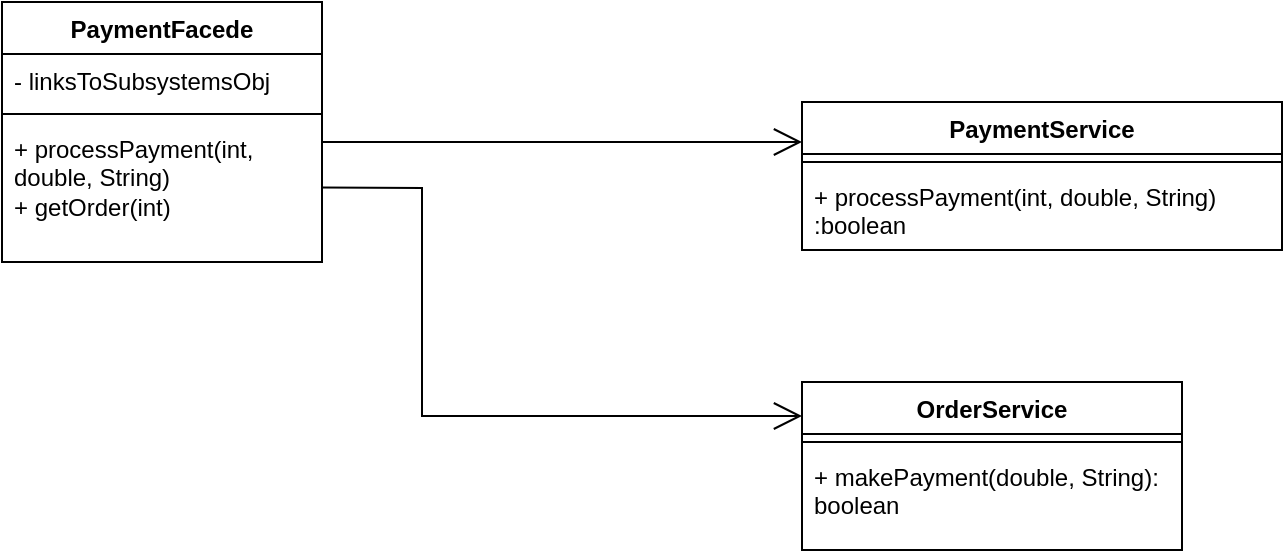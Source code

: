 <mxfile version="24.4.0" type="github">
  <diagram name="Page-1" id="T9YTV0UZFiSKC58tQL2C">
    <mxGraphModel dx="1195" dy="648" grid="1" gridSize="10" guides="1" tooltips="1" connect="1" arrows="1" fold="1" page="1" pageScale="1" pageWidth="827" pageHeight="1169" math="0" shadow="0">
      <root>
        <mxCell id="0" />
        <mxCell id="1" parent="0" />
        <mxCell id="-_bLyJcd1HXzMFZOoarc-1" value="PaymentFacede" style="swimlane;fontStyle=1;align=center;verticalAlign=top;childLayout=stackLayout;horizontal=1;startSize=26;horizontalStack=0;resizeParent=1;resizeParentMax=0;resizeLast=0;collapsible=1;marginBottom=0;whiteSpace=wrap;html=1;" parent="1" vertex="1">
          <mxGeometry x="180" y="70" width="160" height="130" as="geometry" />
        </mxCell>
        <mxCell id="-_bLyJcd1HXzMFZOoarc-2" value="- linksToSubsystemsObj" style="text;strokeColor=none;fillColor=none;align=left;verticalAlign=top;spacingLeft=4;spacingRight=4;overflow=hidden;rotatable=0;points=[[0,0.5],[1,0.5]];portConstraint=eastwest;whiteSpace=wrap;html=1;" parent="-_bLyJcd1HXzMFZOoarc-1" vertex="1">
          <mxGeometry y="26" width="160" height="26" as="geometry" />
        </mxCell>
        <mxCell id="-_bLyJcd1HXzMFZOoarc-3" value="" style="line;strokeWidth=1;fillColor=none;align=left;verticalAlign=middle;spacingTop=-1;spacingLeft=3;spacingRight=3;rotatable=0;labelPosition=right;points=[];portConstraint=eastwest;strokeColor=inherit;" parent="-_bLyJcd1HXzMFZOoarc-1" vertex="1">
          <mxGeometry y="52" width="160" height="8" as="geometry" />
        </mxCell>
        <mxCell id="-_bLyJcd1HXzMFZOoarc-4" value="+ processPayment(int, double, String)&lt;div&gt;+ getOrder(int)&lt;/div&gt;" style="text;strokeColor=none;fillColor=none;align=left;verticalAlign=top;spacingLeft=4;spacingRight=4;overflow=hidden;rotatable=0;points=[[0,0.5],[1,0.5]];portConstraint=eastwest;whiteSpace=wrap;html=1;" parent="-_bLyJcd1HXzMFZOoarc-1" vertex="1">
          <mxGeometry y="60" width="160" height="70" as="geometry" />
        </mxCell>
        <mxCell id="-_bLyJcd1HXzMFZOoarc-5" value="PaymentService" style="swimlane;fontStyle=1;align=center;verticalAlign=top;childLayout=stackLayout;horizontal=1;startSize=26;horizontalStack=0;resizeParent=1;resizeParentMax=0;resizeLast=0;collapsible=1;marginBottom=0;whiteSpace=wrap;html=1;" parent="1" vertex="1">
          <mxGeometry x="580" y="120" width="240" height="74" as="geometry" />
        </mxCell>
        <mxCell id="-_bLyJcd1HXzMFZOoarc-7" value="" style="line;strokeWidth=1;fillColor=none;align=left;verticalAlign=middle;spacingTop=-1;spacingLeft=3;spacingRight=3;rotatable=0;labelPosition=right;points=[];portConstraint=eastwest;strokeColor=inherit;" parent="-_bLyJcd1HXzMFZOoarc-5" vertex="1">
          <mxGeometry y="26" width="240" height="8" as="geometry" />
        </mxCell>
        <mxCell id="-_bLyJcd1HXzMFZOoarc-8" value="+ processPayment(int, double, String) :boolean" style="text;strokeColor=none;fillColor=none;align=left;verticalAlign=top;spacingLeft=4;spacingRight=4;overflow=hidden;rotatable=0;points=[[0,0.5],[1,0.5]];portConstraint=eastwest;whiteSpace=wrap;html=1;" parent="-_bLyJcd1HXzMFZOoarc-5" vertex="1">
          <mxGeometry y="34" width="240" height="40" as="geometry" />
        </mxCell>
        <mxCell id="-_bLyJcd1HXzMFZOoarc-9" value="OrderService" style="swimlane;fontStyle=1;align=center;verticalAlign=top;childLayout=stackLayout;horizontal=1;startSize=26;horizontalStack=0;resizeParent=1;resizeParentMax=0;resizeLast=0;collapsible=1;marginBottom=0;whiteSpace=wrap;html=1;" parent="1" vertex="1">
          <mxGeometry x="580" y="260" width="190" height="84" as="geometry" />
        </mxCell>
        <mxCell id="-_bLyJcd1HXzMFZOoarc-11" value="" style="line;strokeWidth=1;fillColor=none;align=left;verticalAlign=middle;spacingTop=-1;spacingLeft=3;spacingRight=3;rotatable=0;labelPosition=right;points=[];portConstraint=eastwest;strokeColor=inherit;" parent="-_bLyJcd1HXzMFZOoarc-9" vertex="1">
          <mxGeometry y="26" width="190" height="8" as="geometry" />
        </mxCell>
        <mxCell id="-_bLyJcd1HXzMFZOoarc-12" value="+ makePayment(double, String): boolean" style="text;strokeColor=none;fillColor=none;align=left;verticalAlign=top;spacingLeft=4;spacingRight=4;overflow=hidden;rotatable=0;points=[[0,0.5],[1,0.5]];portConstraint=eastwest;whiteSpace=wrap;html=1;" parent="-_bLyJcd1HXzMFZOoarc-9" vertex="1">
          <mxGeometry y="34" width="190" height="50" as="geometry" />
        </mxCell>
        <mxCell id="-_bLyJcd1HXzMFZOoarc-18" value="" style="endArrow=open;endFill=1;endSize=12;html=1;rounded=0;" parent="1" edge="1">
          <mxGeometry width="160" relative="1" as="geometry">
            <mxPoint x="340" y="140" as="sourcePoint" />
            <mxPoint x="580" y="140" as="targetPoint" />
          </mxGeometry>
        </mxCell>
        <mxCell id="-_bLyJcd1HXzMFZOoarc-19" value="" style="endArrow=open;endFill=1;endSize=12;html=1;rounded=0;" parent="1" edge="1">
          <mxGeometry width="160" relative="1" as="geometry">
            <mxPoint x="340" y="162.69" as="sourcePoint" />
            <mxPoint x="580" y="277" as="targetPoint" />
            <Array as="points">
              <mxPoint x="390" y="163" />
              <mxPoint x="390" y="277" />
            </Array>
          </mxGeometry>
        </mxCell>
      </root>
    </mxGraphModel>
  </diagram>
</mxfile>
